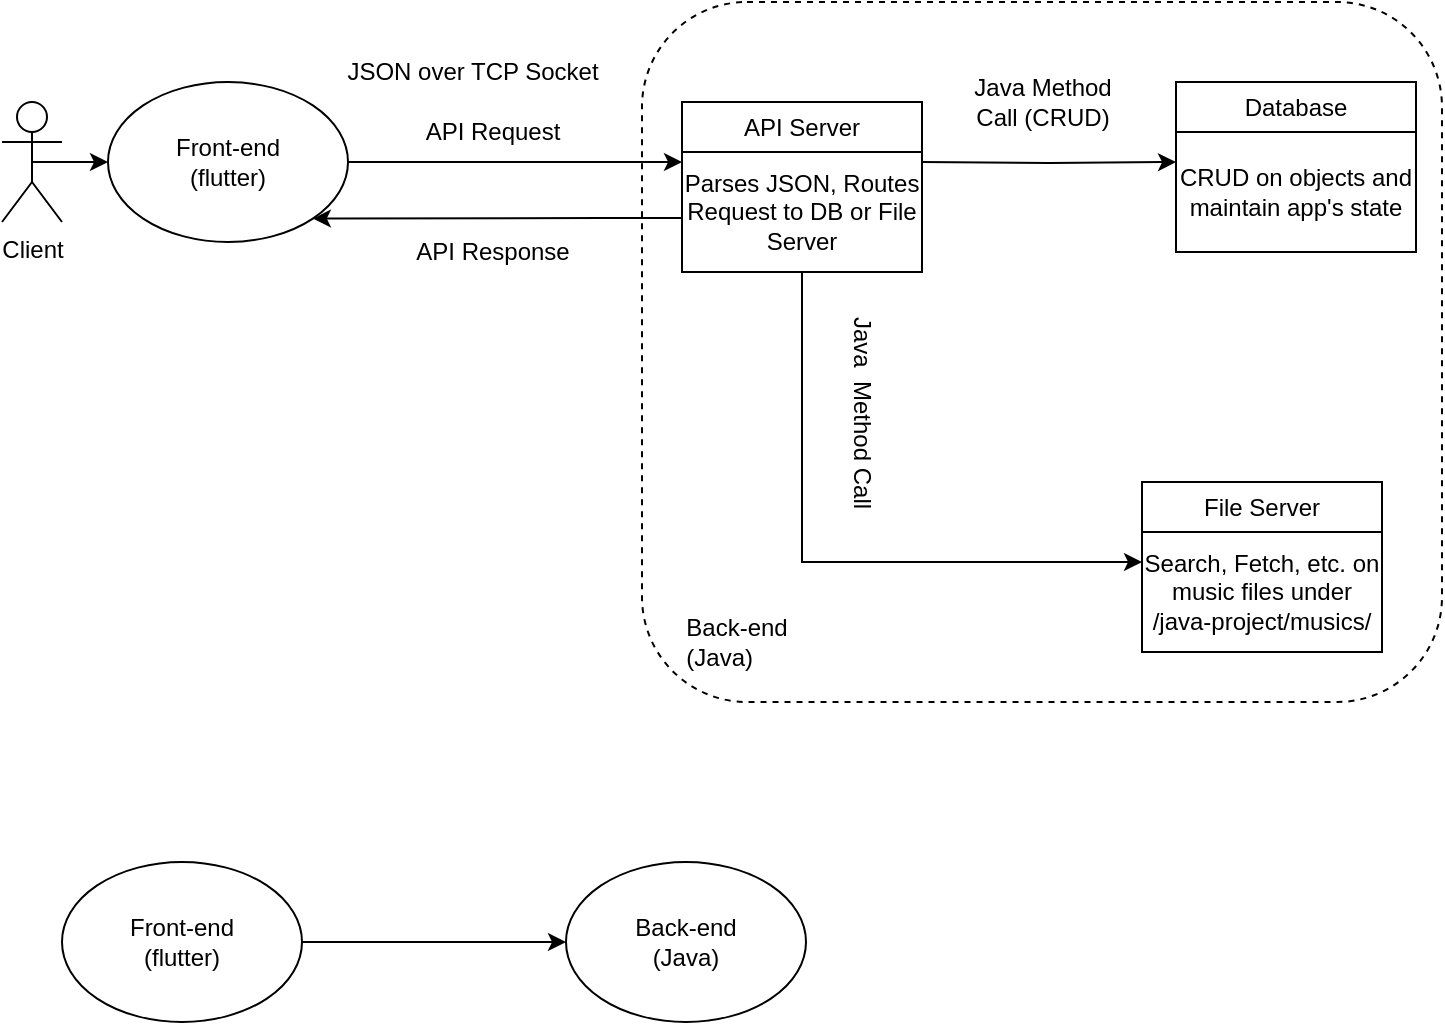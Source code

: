 <mxfile version="27.0.5">
  <diagram name="Page-1" id="cUo-dV8kcY7PXXUFUUz1">
    <mxGraphModel dx="865" dy="466" grid="1" gridSize="10" guides="1" tooltips="1" connect="1" arrows="1" fold="1" page="1" pageScale="1" pageWidth="850" pageHeight="1100" math="0" shadow="0">
      <root>
        <mxCell id="0" />
        <mxCell id="1" parent="0" />
        <mxCell id="IIJjpAMcHhDUgNCy9XD_-4" style="edgeStyle=orthogonalEdgeStyle;rounded=0;orthogonalLoop=1;jettySize=auto;html=1;" parent="1" source="DmEOkGQVdr7H-kECrb15-1" edge="1">
          <mxGeometry relative="1" as="geometry">
            <mxPoint x="410" y="160" as="targetPoint" />
          </mxGeometry>
        </mxCell>
        <mxCell id="DmEOkGQVdr7H-kECrb15-1" value="Front-end&lt;br&gt;(flutter)" style="ellipse;whiteSpace=wrap;html=1;" parent="1" vertex="1">
          <mxGeometry x="123" y="120" width="120" height="80" as="geometry" />
        </mxCell>
        <mxCell id="DmEOkGQVdr7H-kECrb15-5" style="edgeStyle=orthogonalEdgeStyle;rounded=0;orthogonalLoop=1;jettySize=auto;html=1;exitX=0.5;exitY=0.5;exitDx=0;exitDy=0;exitPerimeter=0;" parent="1" source="DmEOkGQVdr7H-kECrb15-2" target="DmEOkGQVdr7H-kECrb15-1" edge="1">
          <mxGeometry relative="1" as="geometry" />
        </mxCell>
        <mxCell id="DmEOkGQVdr7H-kECrb15-2" value="&lt;div&gt;Client&lt;/div&gt;&lt;div&gt;&lt;br&gt;&lt;/div&gt;" style="shape=umlActor;verticalLabelPosition=bottom;verticalAlign=top;html=1;outlineConnect=0;" parent="1" vertex="1">
          <mxGeometry x="70" y="130" width="30" height="60" as="geometry" />
        </mxCell>
        <mxCell id="IIJjpAMcHhDUgNCy9XD_-2" value="" style="rounded=1;whiteSpace=wrap;html=1;dashed=1;fillColor=none;align=right;labelPosition=left;verticalLabelPosition=top;verticalAlign=bottom;" parent="1" vertex="1">
          <mxGeometry x="390" y="80" width="400" height="350" as="geometry" />
        </mxCell>
        <mxCell id="IIJjpAMcHhDUgNCy9XD_-8" style="edgeStyle=orthogonalEdgeStyle;rounded=0;orthogonalLoop=1;jettySize=auto;html=1;entryX=0;entryY=0.25;entryDx=0;entryDy=0;" parent="1" target="IIJjpAMcHhDUgNCy9XD_-25" edge="1">
          <mxGeometry relative="1" as="geometry">
            <mxPoint x="530" y="160" as="sourcePoint" />
            <mxPoint x="680" y="170" as="targetPoint" />
          </mxGeometry>
        </mxCell>
        <mxCell id="IIJjpAMcHhDUgNCy9XD_-10" value="" style="edgeStyle=orthogonalEdgeStyle;rounded=0;orthogonalLoop=1;jettySize=auto;html=1;entryX=0;entryY=0.25;entryDx=0;entryDy=0;" parent="1" target="IIJjpAMcHhDUgNCy9XD_-22" edge="1">
          <mxGeometry relative="1" as="geometry">
            <mxPoint x="470" y="200" as="sourcePoint" />
            <mxPoint x="622" y="360" as="targetPoint" />
            <Array as="points">
              <mxPoint x="470" y="360" />
            </Array>
          </mxGeometry>
        </mxCell>
        <mxCell id="IIJjpAMcHhDUgNCy9XD_-11" value="JSON over TCP Socket" style="text;html=1;align=center;verticalAlign=middle;resizable=0;points=[];autosize=1;strokeColor=none;fillColor=none;" parent="1" vertex="1">
          <mxGeometry x="230" y="100" width="150" height="30" as="geometry" />
        </mxCell>
        <mxCell id="IIJjpAMcHhDUgNCy9XD_-12" value="&lt;div align=&quot;left&quot;&gt;Back-end&lt;br&gt;&lt;/div&gt;&lt;div align=&quot;left&quot;&gt;(Java)&lt;br&gt;&lt;/div&gt;" style="text;html=1;align=center;verticalAlign=middle;resizable=0;points=[];autosize=1;strokeColor=none;fillColor=none;" parent="1" vertex="1">
          <mxGeometry x="402" y="380" width="70" height="40" as="geometry" />
        </mxCell>
        <mxCell id="IIJjpAMcHhDUgNCy9XD_-13" value="Java Method &lt;br&gt;Call (CRUD)" style="text;html=1;align=center;verticalAlign=middle;resizable=0;points=[];autosize=1;strokeColor=none;fillColor=none;" parent="1" vertex="1">
          <mxGeometry x="545" y="110" width="90" height="40" as="geometry" />
        </mxCell>
        <mxCell id="IIJjpAMcHhDUgNCy9XD_-14" value="Java&amp;nbsp; Method Call" style="text;html=1;align=center;verticalAlign=middle;resizable=0;points=[];autosize=1;strokeColor=none;fillColor=none;rotation=90;" parent="1" vertex="1">
          <mxGeometry x="440" y="270" width="120" height="30" as="geometry" />
        </mxCell>
        <mxCell id="IIJjpAMcHhDUgNCy9XD_-19" value="" style="group" parent="1" vertex="1" connectable="0">
          <mxGeometry x="410" y="130" width="120" height="85" as="geometry" />
        </mxCell>
        <mxCell id="IIJjpAMcHhDUgNCy9XD_-17" value="API Server" style="rounded=0;whiteSpace=wrap;html=1;" parent="IIJjpAMcHhDUgNCy9XD_-19" vertex="1">
          <mxGeometry width="120" height="25" as="geometry" />
        </mxCell>
        <mxCell id="IIJjpAMcHhDUgNCy9XD_-18" value="Parses JSON, Routes Request to DB or File Server" style="rounded=0;whiteSpace=wrap;html=1;" parent="IIJjpAMcHhDUgNCy9XD_-19" vertex="1">
          <mxGeometry y="25" width="120" height="60" as="geometry" />
        </mxCell>
        <mxCell id="IIJjpAMcHhDUgNCy9XD_-20" value="" style="group" parent="1" vertex="1" connectable="0">
          <mxGeometry x="640" y="320" width="120" height="85" as="geometry" />
        </mxCell>
        <mxCell id="IIJjpAMcHhDUgNCy9XD_-21" value="File Server" style="rounded=0;whiteSpace=wrap;html=1;" parent="IIJjpAMcHhDUgNCy9XD_-20" vertex="1">
          <mxGeometry width="120" height="25" as="geometry" />
        </mxCell>
        <mxCell id="IIJjpAMcHhDUgNCy9XD_-22" value="Search, Fetch, etc. on music files under /java-project/musics/" style="rounded=0;whiteSpace=wrap;html=1;" parent="IIJjpAMcHhDUgNCy9XD_-20" vertex="1">
          <mxGeometry y="25" width="120" height="60" as="geometry" />
        </mxCell>
        <mxCell id="IIJjpAMcHhDUgNCy9XD_-23" value="" style="group" parent="1" vertex="1" connectable="0">
          <mxGeometry x="657" y="120" width="120" height="85" as="geometry" />
        </mxCell>
        <mxCell id="IIJjpAMcHhDUgNCy9XD_-24" value="Database" style="rounded=0;whiteSpace=wrap;html=1;" parent="IIJjpAMcHhDUgNCy9XD_-23" vertex="1">
          <mxGeometry width="120" height="25" as="geometry" />
        </mxCell>
        <mxCell id="IIJjpAMcHhDUgNCy9XD_-25" value="CRUD on objects and maintain app&#39;s state" style="rounded=0;whiteSpace=wrap;html=1;" parent="IIJjpAMcHhDUgNCy9XD_-23" vertex="1">
          <mxGeometry y="25" width="120" height="60" as="geometry" />
        </mxCell>
        <mxCell id="aRnnWGiDcyG7-5GnbMXk-1" value="API Request" style="text;html=1;align=center;verticalAlign=middle;resizable=0;points=[];autosize=1;strokeColor=none;fillColor=none;" parent="1" vertex="1">
          <mxGeometry x="270" y="130" width="90" height="30" as="geometry" />
        </mxCell>
        <mxCell id="aRnnWGiDcyG7-5GnbMXk-2" style="edgeStyle=orthogonalEdgeStyle;rounded=0;orthogonalLoop=1;jettySize=auto;html=1;entryX=1;entryY=1;entryDx=0;entryDy=0;" parent="1" source="IIJjpAMcHhDUgNCy9XD_-18" target="DmEOkGQVdr7H-kECrb15-1" edge="1">
          <mxGeometry relative="1" as="geometry">
            <Array as="points">
              <mxPoint x="370" y="188" />
              <mxPoint x="370" y="188" />
            </Array>
          </mxGeometry>
        </mxCell>
        <mxCell id="aRnnWGiDcyG7-5GnbMXk-3" value="API Response" style="text;html=1;align=center;verticalAlign=middle;resizable=0;points=[];autosize=1;strokeColor=none;fillColor=none;" parent="1" vertex="1">
          <mxGeometry x="265" y="190" width="100" height="30" as="geometry" />
        </mxCell>
        <mxCell id="StBOYjQqtkYx-yWwEylu-3" value="" style="edgeStyle=orthogonalEdgeStyle;rounded=0;orthogonalLoop=1;jettySize=auto;html=1;" edge="1" parent="1" source="StBOYjQqtkYx-yWwEylu-1" target="StBOYjQqtkYx-yWwEylu-2">
          <mxGeometry relative="1" as="geometry" />
        </mxCell>
        <mxCell id="StBOYjQqtkYx-yWwEylu-1" value="Front-end&lt;br&gt;(flutter)" style="ellipse;whiteSpace=wrap;html=1;" vertex="1" parent="1">
          <mxGeometry x="100" y="510" width="120" height="80" as="geometry" />
        </mxCell>
        <mxCell id="StBOYjQqtkYx-yWwEylu-2" value="Back-end&lt;br&gt;(Java)" style="ellipse;whiteSpace=wrap;html=1;" vertex="1" parent="1">
          <mxGeometry x="352" y="510" width="120" height="80" as="geometry" />
        </mxCell>
      </root>
    </mxGraphModel>
  </diagram>
</mxfile>
